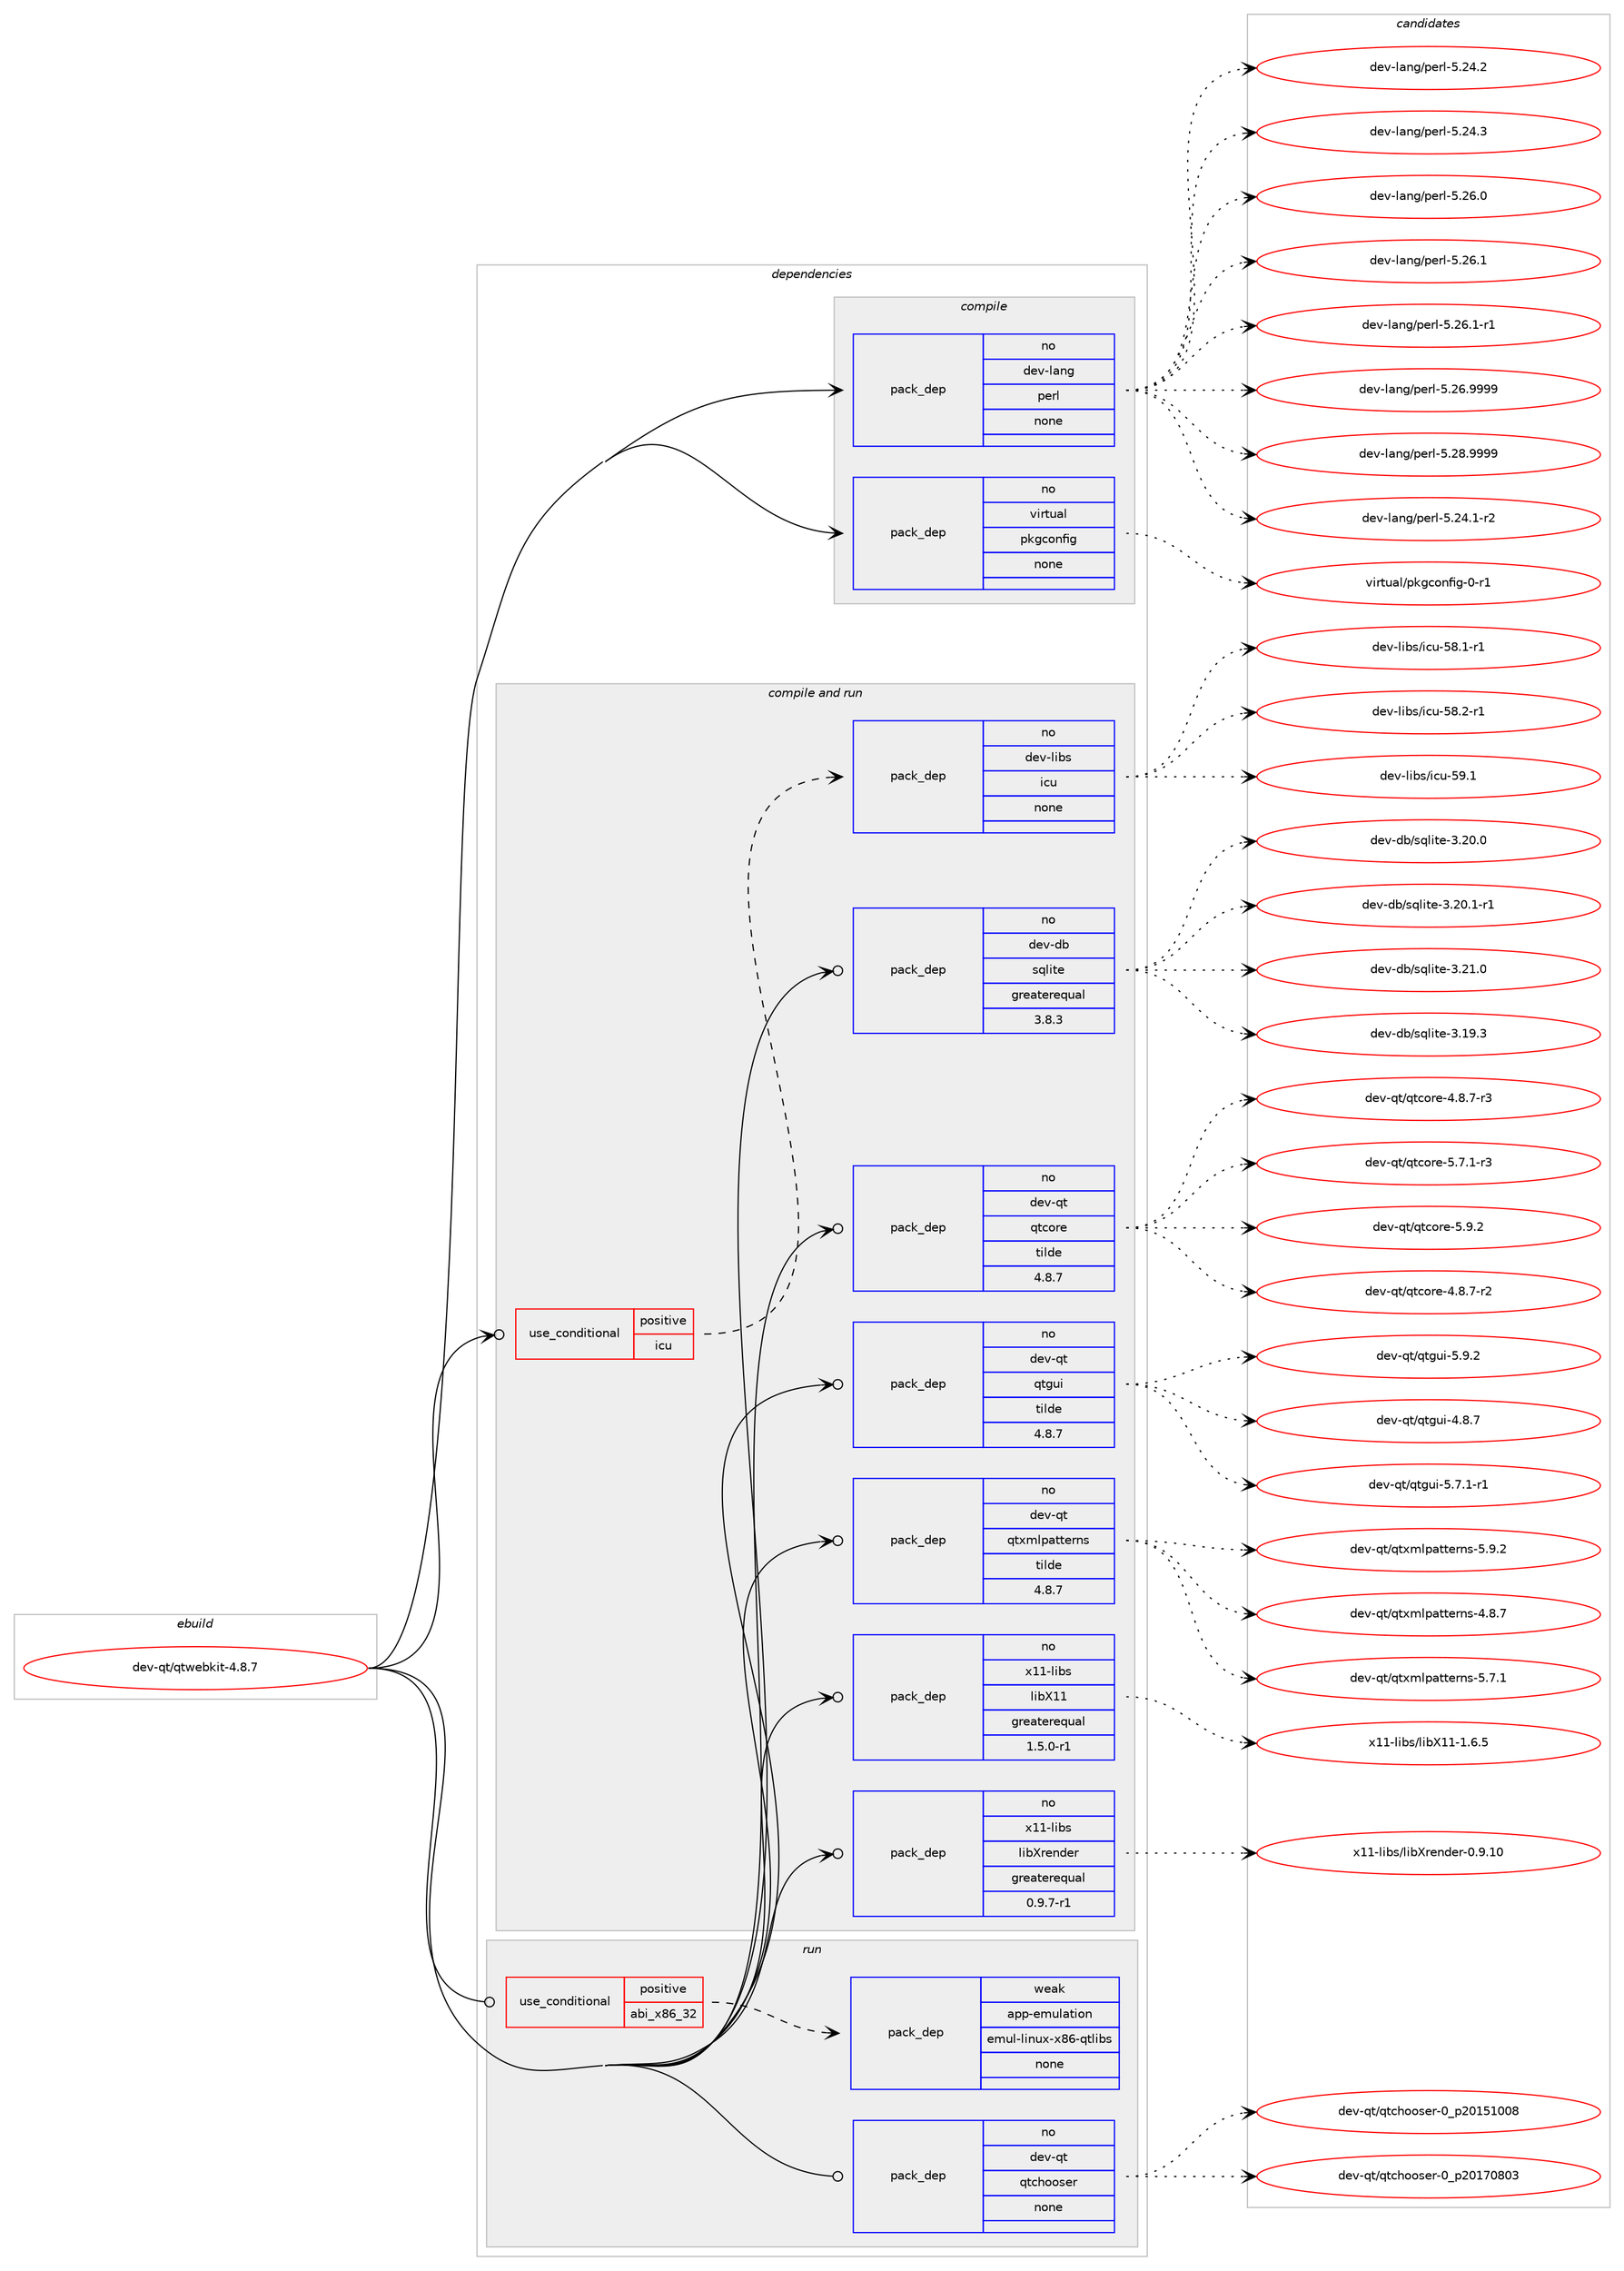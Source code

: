 digraph prolog {

# *************
# Graph options
# *************

newrank=true;
concentrate=true;
compound=true;
graph [rankdir=LR,fontname=Helvetica,fontsize=10,ranksep=1.5];#, ranksep=2.5, nodesep=0.2];
edge  [arrowhead=vee];
node  [fontname=Helvetica,fontsize=10];

# **********
# The ebuild
# **********

subgraph cluster_leftcol {
color=gray;
rank=same;
label=<<i>ebuild</i>>;
id [label="dev-qt/qtwebkit-4.8.7", color=red, width=4, href="../dev-qt/qtwebkit-4.8.7.svg"];
}

# ****************
# The dependencies
# ****************

subgraph cluster_midcol {
color=gray;
label=<<i>dependencies</i>>;
subgraph cluster_compile {
fillcolor="#eeeeee";
style=filled;
label=<<i>compile</i>>;
subgraph pack148401 {
dependency197027 [label=<<TABLE BORDER="0" CELLBORDER="1" CELLSPACING="0" CELLPADDING="4" WIDTH="220"><TR><TD ROWSPAN="6" CELLPADDING="30">pack_dep</TD></TR><TR><TD WIDTH="110">no</TD></TR><TR><TD>dev-lang</TD></TR><TR><TD>perl</TD></TR><TR><TD>none</TD></TR><TR><TD></TD></TR></TABLE>>, shape=none, color=blue];
}
id:e -> dependency197027:w [weight=20,style="solid",arrowhead="vee"];
subgraph pack148402 {
dependency197028 [label=<<TABLE BORDER="0" CELLBORDER="1" CELLSPACING="0" CELLPADDING="4" WIDTH="220"><TR><TD ROWSPAN="6" CELLPADDING="30">pack_dep</TD></TR><TR><TD WIDTH="110">no</TD></TR><TR><TD>virtual</TD></TR><TR><TD>pkgconfig</TD></TR><TR><TD>none</TD></TR><TR><TD></TD></TR></TABLE>>, shape=none, color=blue];
}
id:e -> dependency197028:w [weight=20,style="solid",arrowhead="vee"];
}
subgraph cluster_compileandrun {
fillcolor="#eeeeee";
style=filled;
label=<<i>compile and run</i>>;
subgraph cond44649 {
dependency197029 [label=<<TABLE BORDER="0" CELLBORDER="1" CELLSPACING="0" CELLPADDING="4"><TR><TD ROWSPAN="3" CELLPADDING="10">use_conditional</TD></TR><TR><TD>positive</TD></TR><TR><TD>icu</TD></TR></TABLE>>, shape=none, color=red];
subgraph pack148403 {
dependency197030 [label=<<TABLE BORDER="0" CELLBORDER="1" CELLSPACING="0" CELLPADDING="4" WIDTH="220"><TR><TD ROWSPAN="6" CELLPADDING="30">pack_dep</TD></TR><TR><TD WIDTH="110">no</TD></TR><TR><TD>dev-libs</TD></TR><TR><TD>icu</TD></TR><TR><TD>none</TD></TR><TR><TD></TD></TR></TABLE>>, shape=none, color=blue];
}
dependency197029:e -> dependency197030:w [weight=20,style="dashed",arrowhead="vee"];
}
id:e -> dependency197029:w [weight=20,style="solid",arrowhead="odotvee"];
subgraph pack148404 {
dependency197031 [label=<<TABLE BORDER="0" CELLBORDER="1" CELLSPACING="0" CELLPADDING="4" WIDTH="220"><TR><TD ROWSPAN="6" CELLPADDING="30">pack_dep</TD></TR><TR><TD WIDTH="110">no</TD></TR><TR><TD>dev-db</TD></TR><TR><TD>sqlite</TD></TR><TR><TD>greaterequal</TD></TR><TR><TD>3.8.3</TD></TR></TABLE>>, shape=none, color=blue];
}
id:e -> dependency197031:w [weight=20,style="solid",arrowhead="odotvee"];
subgraph pack148405 {
dependency197032 [label=<<TABLE BORDER="0" CELLBORDER="1" CELLSPACING="0" CELLPADDING="4" WIDTH="220"><TR><TD ROWSPAN="6" CELLPADDING="30">pack_dep</TD></TR><TR><TD WIDTH="110">no</TD></TR><TR><TD>dev-qt</TD></TR><TR><TD>qtcore</TD></TR><TR><TD>tilde</TD></TR><TR><TD>4.8.7</TD></TR></TABLE>>, shape=none, color=blue];
}
id:e -> dependency197032:w [weight=20,style="solid",arrowhead="odotvee"];
subgraph pack148406 {
dependency197033 [label=<<TABLE BORDER="0" CELLBORDER="1" CELLSPACING="0" CELLPADDING="4" WIDTH="220"><TR><TD ROWSPAN="6" CELLPADDING="30">pack_dep</TD></TR><TR><TD WIDTH="110">no</TD></TR><TR><TD>dev-qt</TD></TR><TR><TD>qtgui</TD></TR><TR><TD>tilde</TD></TR><TR><TD>4.8.7</TD></TR></TABLE>>, shape=none, color=blue];
}
id:e -> dependency197033:w [weight=20,style="solid",arrowhead="odotvee"];
subgraph pack148407 {
dependency197034 [label=<<TABLE BORDER="0" CELLBORDER="1" CELLSPACING="0" CELLPADDING="4" WIDTH="220"><TR><TD ROWSPAN="6" CELLPADDING="30">pack_dep</TD></TR><TR><TD WIDTH="110">no</TD></TR><TR><TD>dev-qt</TD></TR><TR><TD>qtxmlpatterns</TD></TR><TR><TD>tilde</TD></TR><TR><TD>4.8.7</TD></TR></TABLE>>, shape=none, color=blue];
}
id:e -> dependency197034:w [weight=20,style="solid",arrowhead="odotvee"];
subgraph pack148408 {
dependency197035 [label=<<TABLE BORDER="0" CELLBORDER="1" CELLSPACING="0" CELLPADDING="4" WIDTH="220"><TR><TD ROWSPAN="6" CELLPADDING="30">pack_dep</TD></TR><TR><TD WIDTH="110">no</TD></TR><TR><TD>x11-libs</TD></TR><TR><TD>libX11</TD></TR><TR><TD>greaterequal</TD></TR><TR><TD>1.5.0-r1</TD></TR></TABLE>>, shape=none, color=blue];
}
id:e -> dependency197035:w [weight=20,style="solid",arrowhead="odotvee"];
subgraph pack148409 {
dependency197036 [label=<<TABLE BORDER="0" CELLBORDER="1" CELLSPACING="0" CELLPADDING="4" WIDTH="220"><TR><TD ROWSPAN="6" CELLPADDING="30">pack_dep</TD></TR><TR><TD WIDTH="110">no</TD></TR><TR><TD>x11-libs</TD></TR><TR><TD>libXrender</TD></TR><TR><TD>greaterequal</TD></TR><TR><TD>0.9.7-r1</TD></TR></TABLE>>, shape=none, color=blue];
}
id:e -> dependency197036:w [weight=20,style="solid",arrowhead="odotvee"];
}
subgraph cluster_run {
fillcolor="#eeeeee";
style=filled;
label=<<i>run</i>>;
subgraph cond44650 {
dependency197037 [label=<<TABLE BORDER="0" CELLBORDER="1" CELLSPACING="0" CELLPADDING="4"><TR><TD ROWSPAN="3" CELLPADDING="10">use_conditional</TD></TR><TR><TD>positive</TD></TR><TR><TD>abi_x86_32</TD></TR></TABLE>>, shape=none, color=red];
subgraph pack148410 {
dependency197038 [label=<<TABLE BORDER="0" CELLBORDER="1" CELLSPACING="0" CELLPADDING="4" WIDTH="220"><TR><TD ROWSPAN="6" CELLPADDING="30">pack_dep</TD></TR><TR><TD WIDTH="110">weak</TD></TR><TR><TD>app-emulation</TD></TR><TR><TD>emul-linux-x86-qtlibs</TD></TR><TR><TD>none</TD></TR><TR><TD></TD></TR></TABLE>>, shape=none, color=blue];
}
dependency197037:e -> dependency197038:w [weight=20,style="dashed",arrowhead="vee"];
}
id:e -> dependency197037:w [weight=20,style="solid",arrowhead="odot"];
subgraph pack148411 {
dependency197039 [label=<<TABLE BORDER="0" CELLBORDER="1" CELLSPACING="0" CELLPADDING="4" WIDTH="220"><TR><TD ROWSPAN="6" CELLPADDING="30">pack_dep</TD></TR><TR><TD WIDTH="110">no</TD></TR><TR><TD>dev-qt</TD></TR><TR><TD>qtchooser</TD></TR><TR><TD>none</TD></TR><TR><TD></TD></TR></TABLE>>, shape=none, color=blue];
}
id:e -> dependency197039:w [weight=20,style="solid",arrowhead="odot"];
}
}

# **************
# The candidates
# **************

subgraph cluster_choices {
rank=same;
color=gray;
label=<<i>candidates</i>>;

subgraph choice148401 {
color=black;
nodesep=1;
choice100101118451089711010347112101114108455346505246494511450 [label="dev-lang/perl-5.24.1-r2", color=red, width=4,href="../dev-lang/perl-5.24.1-r2.svg"];
choice10010111845108971101034711210111410845534650524650 [label="dev-lang/perl-5.24.2", color=red, width=4,href="../dev-lang/perl-5.24.2.svg"];
choice10010111845108971101034711210111410845534650524651 [label="dev-lang/perl-5.24.3", color=red, width=4,href="../dev-lang/perl-5.24.3.svg"];
choice10010111845108971101034711210111410845534650544648 [label="dev-lang/perl-5.26.0", color=red, width=4,href="../dev-lang/perl-5.26.0.svg"];
choice10010111845108971101034711210111410845534650544649 [label="dev-lang/perl-5.26.1", color=red, width=4,href="../dev-lang/perl-5.26.1.svg"];
choice100101118451089711010347112101114108455346505446494511449 [label="dev-lang/perl-5.26.1-r1", color=red, width=4,href="../dev-lang/perl-5.26.1-r1.svg"];
choice10010111845108971101034711210111410845534650544657575757 [label="dev-lang/perl-5.26.9999", color=red, width=4,href="../dev-lang/perl-5.26.9999.svg"];
choice10010111845108971101034711210111410845534650564657575757 [label="dev-lang/perl-5.28.9999", color=red, width=4,href="../dev-lang/perl-5.28.9999.svg"];
dependency197027:e -> choice100101118451089711010347112101114108455346505246494511450:w [style=dotted,weight="100"];
dependency197027:e -> choice10010111845108971101034711210111410845534650524650:w [style=dotted,weight="100"];
dependency197027:e -> choice10010111845108971101034711210111410845534650524651:w [style=dotted,weight="100"];
dependency197027:e -> choice10010111845108971101034711210111410845534650544648:w [style=dotted,weight="100"];
dependency197027:e -> choice10010111845108971101034711210111410845534650544649:w [style=dotted,weight="100"];
dependency197027:e -> choice100101118451089711010347112101114108455346505446494511449:w [style=dotted,weight="100"];
dependency197027:e -> choice10010111845108971101034711210111410845534650544657575757:w [style=dotted,weight="100"];
dependency197027:e -> choice10010111845108971101034711210111410845534650564657575757:w [style=dotted,weight="100"];
}
subgraph choice148402 {
color=black;
nodesep=1;
choice11810511411611797108471121071039911111010210510345484511449 [label="virtual/pkgconfig-0-r1", color=red, width=4,href="../virtual/pkgconfig-0-r1.svg"];
dependency197028:e -> choice11810511411611797108471121071039911111010210510345484511449:w [style=dotted,weight="100"];
}
subgraph choice148403 {
color=black;
nodesep=1;
choice1001011184510810598115471059911745535646494511449 [label="dev-libs/icu-58.1-r1", color=red, width=4,href="../dev-libs/icu-58.1-r1.svg"];
choice1001011184510810598115471059911745535646504511449 [label="dev-libs/icu-58.2-r1", color=red, width=4,href="../dev-libs/icu-58.2-r1.svg"];
choice100101118451081059811547105991174553574649 [label="dev-libs/icu-59.1", color=red, width=4,href="../dev-libs/icu-59.1.svg"];
dependency197030:e -> choice1001011184510810598115471059911745535646494511449:w [style=dotted,weight="100"];
dependency197030:e -> choice1001011184510810598115471059911745535646504511449:w [style=dotted,weight="100"];
dependency197030:e -> choice100101118451081059811547105991174553574649:w [style=dotted,weight="100"];
}
subgraph choice148404 {
color=black;
nodesep=1;
choice10010111845100984711511310810511610145514649574651 [label="dev-db/sqlite-3.19.3", color=red, width=4,href="../dev-db/sqlite-3.19.3.svg"];
choice10010111845100984711511310810511610145514650484648 [label="dev-db/sqlite-3.20.0", color=red, width=4,href="../dev-db/sqlite-3.20.0.svg"];
choice100101118451009847115113108105116101455146504846494511449 [label="dev-db/sqlite-3.20.1-r1", color=red, width=4,href="../dev-db/sqlite-3.20.1-r1.svg"];
choice10010111845100984711511310810511610145514650494648 [label="dev-db/sqlite-3.21.0", color=red, width=4,href="../dev-db/sqlite-3.21.0.svg"];
dependency197031:e -> choice10010111845100984711511310810511610145514649574651:w [style=dotted,weight="100"];
dependency197031:e -> choice10010111845100984711511310810511610145514650484648:w [style=dotted,weight="100"];
dependency197031:e -> choice100101118451009847115113108105116101455146504846494511449:w [style=dotted,weight="100"];
dependency197031:e -> choice10010111845100984711511310810511610145514650494648:w [style=dotted,weight="100"];
}
subgraph choice148405 {
color=black;
nodesep=1;
choice1001011184511311647113116991111141014552465646554511450 [label="dev-qt/qtcore-4.8.7-r2", color=red, width=4,href="../dev-qt/qtcore-4.8.7-r2.svg"];
choice1001011184511311647113116991111141014552465646554511451 [label="dev-qt/qtcore-4.8.7-r3", color=red, width=4,href="../dev-qt/qtcore-4.8.7-r3.svg"];
choice1001011184511311647113116991111141014553465546494511451 [label="dev-qt/qtcore-5.7.1-r3", color=red, width=4,href="../dev-qt/qtcore-5.7.1-r3.svg"];
choice100101118451131164711311699111114101455346574650 [label="dev-qt/qtcore-5.9.2", color=red, width=4,href="../dev-qt/qtcore-5.9.2.svg"];
dependency197032:e -> choice1001011184511311647113116991111141014552465646554511450:w [style=dotted,weight="100"];
dependency197032:e -> choice1001011184511311647113116991111141014552465646554511451:w [style=dotted,weight="100"];
dependency197032:e -> choice1001011184511311647113116991111141014553465546494511451:w [style=dotted,weight="100"];
dependency197032:e -> choice100101118451131164711311699111114101455346574650:w [style=dotted,weight="100"];
}
subgraph choice148406 {
color=black;
nodesep=1;
choice1001011184511311647113116103117105455246564655 [label="dev-qt/qtgui-4.8.7", color=red, width=4,href="../dev-qt/qtgui-4.8.7.svg"];
choice10010111845113116471131161031171054553465546494511449 [label="dev-qt/qtgui-5.7.1-r1", color=red, width=4,href="../dev-qt/qtgui-5.7.1-r1.svg"];
choice1001011184511311647113116103117105455346574650 [label="dev-qt/qtgui-5.9.2", color=red, width=4,href="../dev-qt/qtgui-5.9.2.svg"];
dependency197033:e -> choice1001011184511311647113116103117105455246564655:w [style=dotted,weight="100"];
dependency197033:e -> choice10010111845113116471131161031171054553465546494511449:w [style=dotted,weight="100"];
dependency197033:e -> choice1001011184511311647113116103117105455346574650:w [style=dotted,weight="100"];
}
subgraph choice148407 {
color=black;
nodesep=1;
choice100101118451131164711311612010910811297116116101114110115455246564655 [label="dev-qt/qtxmlpatterns-4.8.7", color=red, width=4,href="../dev-qt/qtxmlpatterns-4.8.7.svg"];
choice100101118451131164711311612010910811297116116101114110115455346554649 [label="dev-qt/qtxmlpatterns-5.7.1", color=red, width=4,href="../dev-qt/qtxmlpatterns-5.7.1.svg"];
choice100101118451131164711311612010910811297116116101114110115455346574650 [label="dev-qt/qtxmlpatterns-5.9.2", color=red, width=4,href="../dev-qt/qtxmlpatterns-5.9.2.svg"];
dependency197034:e -> choice100101118451131164711311612010910811297116116101114110115455246564655:w [style=dotted,weight="100"];
dependency197034:e -> choice100101118451131164711311612010910811297116116101114110115455346554649:w [style=dotted,weight="100"];
dependency197034:e -> choice100101118451131164711311612010910811297116116101114110115455346574650:w [style=dotted,weight="100"];
}
subgraph choice148408 {
color=black;
nodesep=1;
choice120494945108105981154710810598884949454946544653 [label="x11-libs/libX11-1.6.5", color=red, width=4,href="../x11-libs/libX11-1.6.5.svg"];
dependency197035:e -> choice120494945108105981154710810598884949454946544653:w [style=dotted,weight="100"];
}
subgraph choice148409 {
color=black;
nodesep=1;
choice1204949451081059811547108105988811410111010010111445484657464948 [label="x11-libs/libXrender-0.9.10", color=red, width=4,href="../x11-libs/libXrender-0.9.10.svg"];
dependency197036:e -> choice1204949451081059811547108105988811410111010010111445484657464948:w [style=dotted,weight="100"];
}
subgraph choice148410 {
color=black;
nodesep=1;
}
subgraph choice148411 {
color=black;
nodesep=1;
choice1001011184511311647113116991041111111151011144548951125048495349484856 [label="dev-qt/qtchooser-0_p20151008", color=red, width=4,href="../dev-qt/qtchooser-0_p20151008.svg"];
choice1001011184511311647113116991041111111151011144548951125048495548564851 [label="dev-qt/qtchooser-0_p20170803", color=red, width=4,href="../dev-qt/qtchooser-0_p20170803.svg"];
dependency197039:e -> choice1001011184511311647113116991041111111151011144548951125048495349484856:w [style=dotted,weight="100"];
dependency197039:e -> choice1001011184511311647113116991041111111151011144548951125048495548564851:w [style=dotted,weight="100"];
}
}

}
